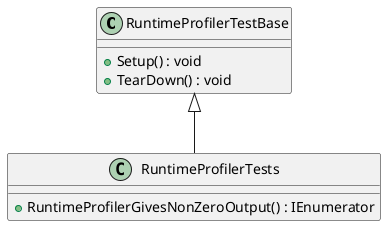 @startuml
class RuntimeProfilerTestBase {
    + Setup() : void
    + TearDown() : void
}
class RuntimeProfilerTests {
    + RuntimeProfilerGivesNonZeroOutput() : IEnumerator
}
RuntimeProfilerTestBase <|-- RuntimeProfilerTests
@enduml
